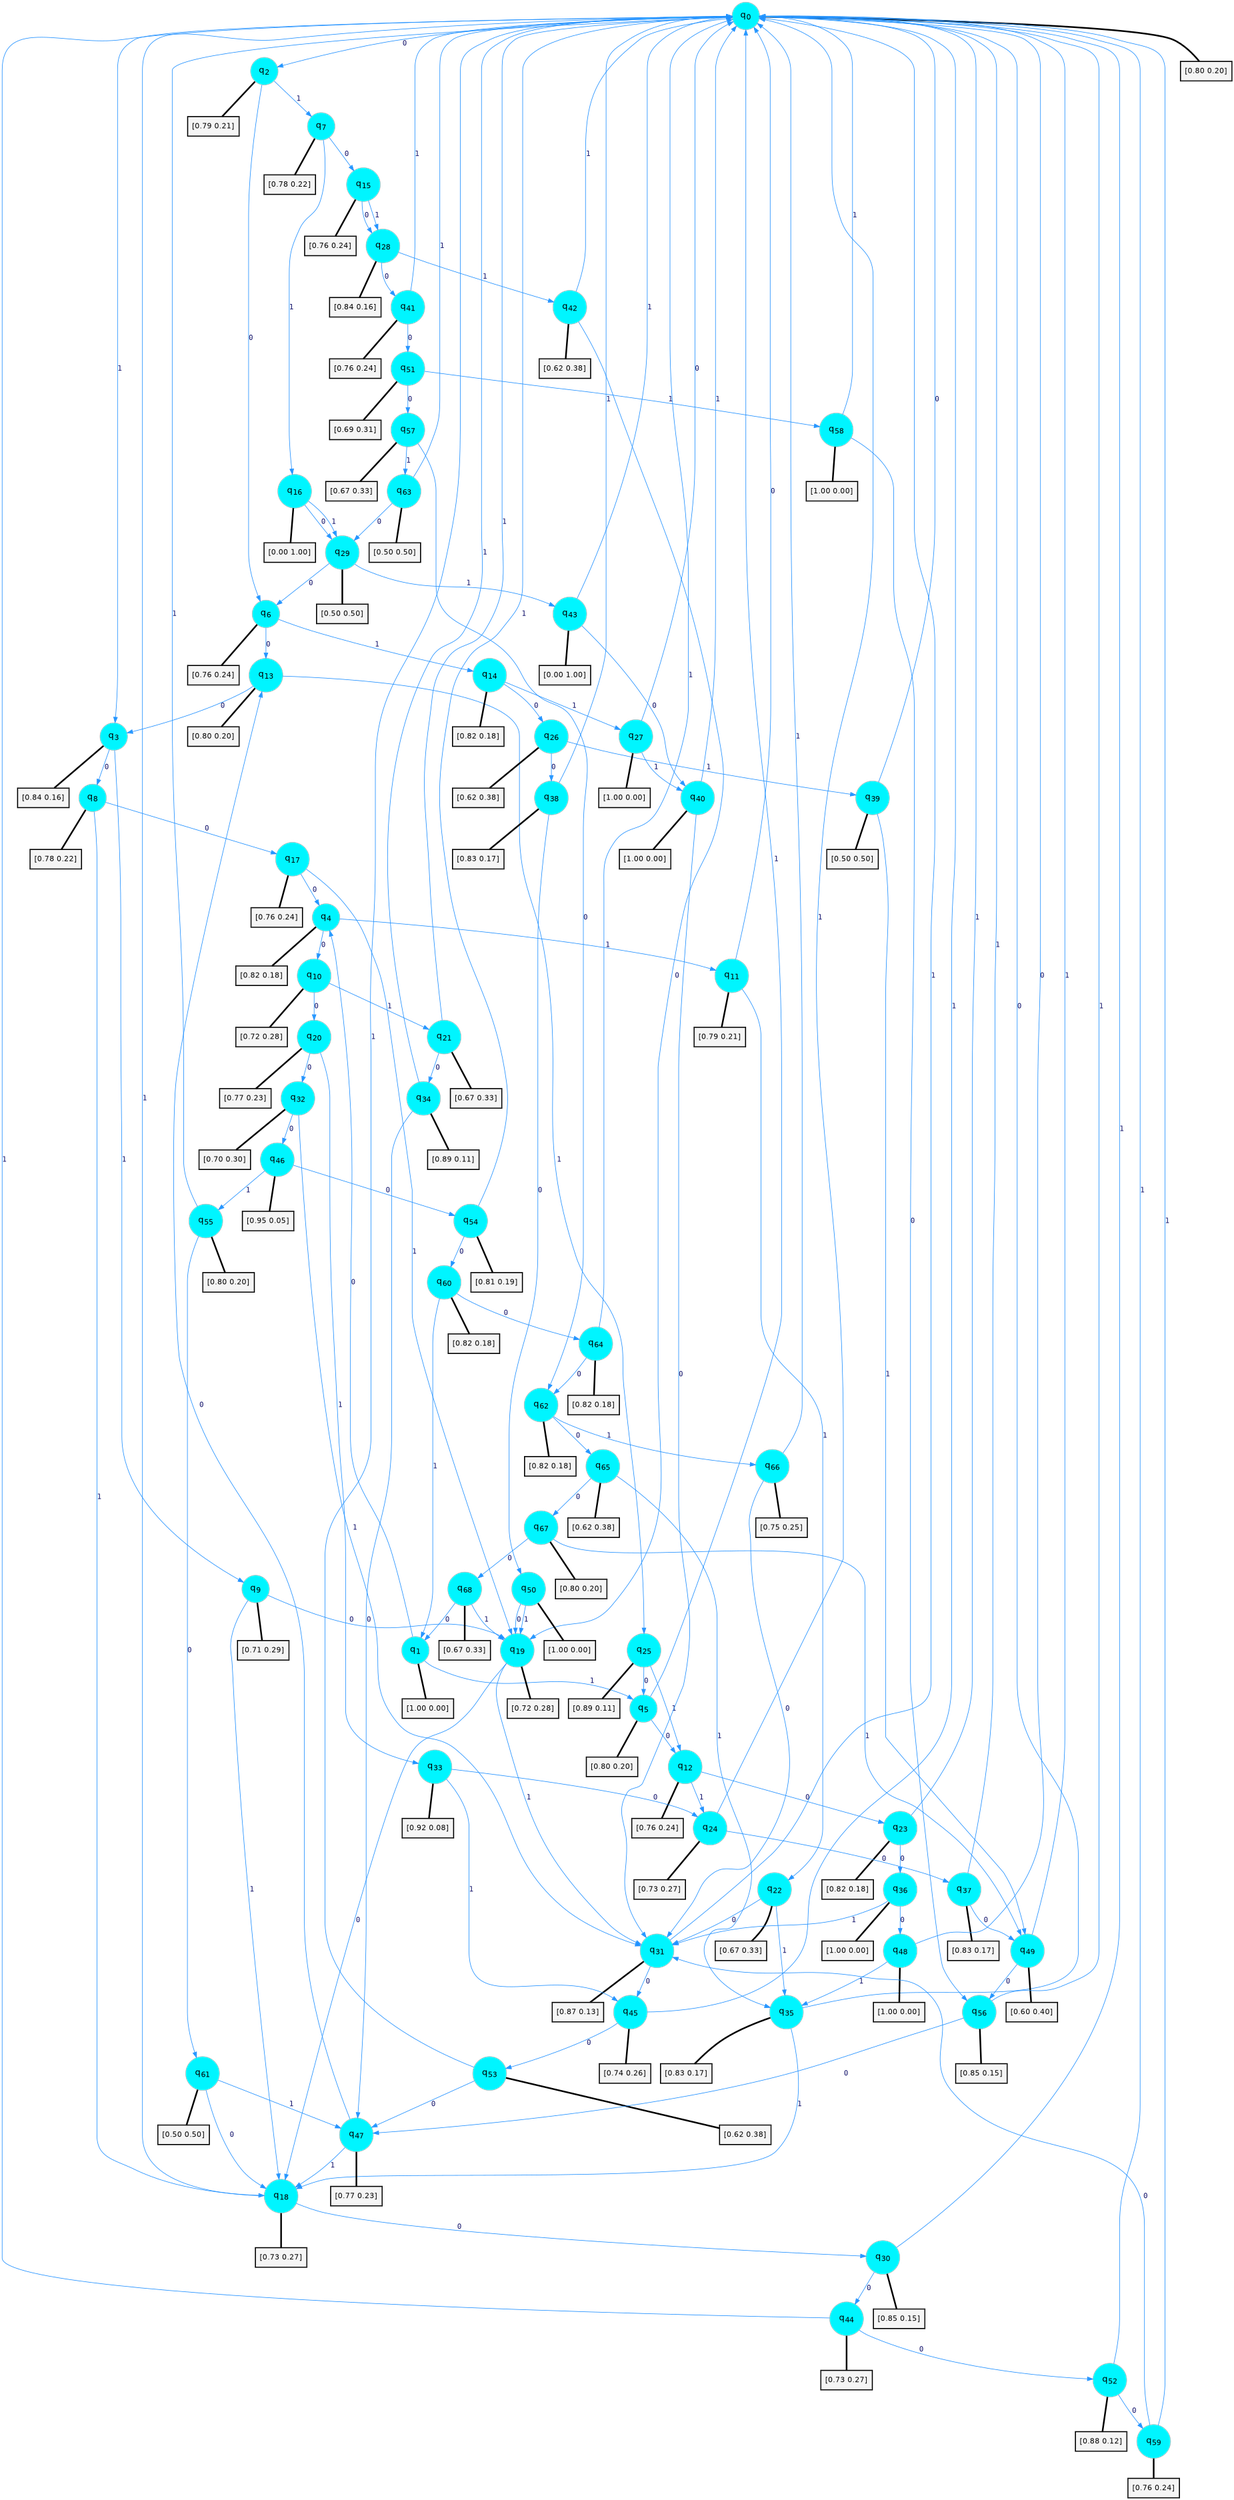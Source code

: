 digraph G {
graph [
bgcolor=transparent, dpi=300, rankdir=TD, size="40,25"];
node [
color=gray, fillcolor=turquoise1, fontcolor=black, fontname=Helvetica, fontsize=16, fontweight=bold, shape=circle, style=filled];
edge [
arrowsize=1, color=dodgerblue1, fontcolor=midnightblue, fontname=courier, fontweight=bold, penwidth=1, style=solid, weight=20];
0[label=<q<SUB>0</SUB>>];
1[label=<q<SUB>1</SUB>>];
2[label=<q<SUB>2</SUB>>];
3[label=<q<SUB>3</SUB>>];
4[label=<q<SUB>4</SUB>>];
5[label=<q<SUB>5</SUB>>];
6[label=<q<SUB>6</SUB>>];
7[label=<q<SUB>7</SUB>>];
8[label=<q<SUB>8</SUB>>];
9[label=<q<SUB>9</SUB>>];
10[label=<q<SUB>10</SUB>>];
11[label=<q<SUB>11</SUB>>];
12[label=<q<SUB>12</SUB>>];
13[label=<q<SUB>13</SUB>>];
14[label=<q<SUB>14</SUB>>];
15[label=<q<SUB>15</SUB>>];
16[label=<q<SUB>16</SUB>>];
17[label=<q<SUB>17</SUB>>];
18[label=<q<SUB>18</SUB>>];
19[label=<q<SUB>19</SUB>>];
20[label=<q<SUB>20</SUB>>];
21[label=<q<SUB>21</SUB>>];
22[label=<q<SUB>22</SUB>>];
23[label=<q<SUB>23</SUB>>];
24[label=<q<SUB>24</SUB>>];
25[label=<q<SUB>25</SUB>>];
26[label=<q<SUB>26</SUB>>];
27[label=<q<SUB>27</SUB>>];
28[label=<q<SUB>28</SUB>>];
29[label=<q<SUB>29</SUB>>];
30[label=<q<SUB>30</SUB>>];
31[label=<q<SUB>31</SUB>>];
32[label=<q<SUB>32</SUB>>];
33[label=<q<SUB>33</SUB>>];
34[label=<q<SUB>34</SUB>>];
35[label=<q<SUB>35</SUB>>];
36[label=<q<SUB>36</SUB>>];
37[label=<q<SUB>37</SUB>>];
38[label=<q<SUB>38</SUB>>];
39[label=<q<SUB>39</SUB>>];
40[label=<q<SUB>40</SUB>>];
41[label=<q<SUB>41</SUB>>];
42[label=<q<SUB>42</SUB>>];
43[label=<q<SUB>43</SUB>>];
44[label=<q<SUB>44</SUB>>];
45[label=<q<SUB>45</SUB>>];
46[label=<q<SUB>46</SUB>>];
47[label=<q<SUB>47</SUB>>];
48[label=<q<SUB>48</SUB>>];
49[label=<q<SUB>49</SUB>>];
50[label=<q<SUB>50</SUB>>];
51[label=<q<SUB>51</SUB>>];
52[label=<q<SUB>52</SUB>>];
53[label=<q<SUB>53</SUB>>];
54[label=<q<SUB>54</SUB>>];
55[label=<q<SUB>55</SUB>>];
56[label=<q<SUB>56</SUB>>];
57[label=<q<SUB>57</SUB>>];
58[label=<q<SUB>58</SUB>>];
59[label=<q<SUB>59</SUB>>];
60[label=<q<SUB>60</SUB>>];
61[label=<q<SUB>61</SUB>>];
62[label=<q<SUB>62</SUB>>];
63[label=<q<SUB>63</SUB>>];
64[label=<q<SUB>64</SUB>>];
65[label=<q<SUB>65</SUB>>];
66[label=<q<SUB>66</SUB>>];
67[label=<q<SUB>67</SUB>>];
68[label=<q<SUB>68</SUB>>];
69[label="[0.80 0.20]", shape=box,fontcolor=black, fontname=Helvetica, fontsize=14, penwidth=2, fillcolor=whitesmoke,color=black];
70[label="[1.00 0.00]", shape=box,fontcolor=black, fontname=Helvetica, fontsize=14, penwidth=2, fillcolor=whitesmoke,color=black];
71[label="[0.79 0.21]", shape=box,fontcolor=black, fontname=Helvetica, fontsize=14, penwidth=2, fillcolor=whitesmoke,color=black];
72[label="[0.84 0.16]", shape=box,fontcolor=black, fontname=Helvetica, fontsize=14, penwidth=2, fillcolor=whitesmoke,color=black];
73[label="[0.82 0.18]", shape=box,fontcolor=black, fontname=Helvetica, fontsize=14, penwidth=2, fillcolor=whitesmoke,color=black];
74[label="[0.80 0.20]", shape=box,fontcolor=black, fontname=Helvetica, fontsize=14, penwidth=2, fillcolor=whitesmoke,color=black];
75[label="[0.76 0.24]", shape=box,fontcolor=black, fontname=Helvetica, fontsize=14, penwidth=2, fillcolor=whitesmoke,color=black];
76[label="[0.78 0.22]", shape=box,fontcolor=black, fontname=Helvetica, fontsize=14, penwidth=2, fillcolor=whitesmoke,color=black];
77[label="[0.78 0.22]", shape=box,fontcolor=black, fontname=Helvetica, fontsize=14, penwidth=2, fillcolor=whitesmoke,color=black];
78[label="[0.71 0.29]", shape=box,fontcolor=black, fontname=Helvetica, fontsize=14, penwidth=2, fillcolor=whitesmoke,color=black];
79[label="[0.72 0.28]", shape=box,fontcolor=black, fontname=Helvetica, fontsize=14, penwidth=2, fillcolor=whitesmoke,color=black];
80[label="[0.79 0.21]", shape=box,fontcolor=black, fontname=Helvetica, fontsize=14, penwidth=2, fillcolor=whitesmoke,color=black];
81[label="[0.76 0.24]", shape=box,fontcolor=black, fontname=Helvetica, fontsize=14, penwidth=2, fillcolor=whitesmoke,color=black];
82[label="[0.80 0.20]", shape=box,fontcolor=black, fontname=Helvetica, fontsize=14, penwidth=2, fillcolor=whitesmoke,color=black];
83[label="[0.82 0.18]", shape=box,fontcolor=black, fontname=Helvetica, fontsize=14, penwidth=2, fillcolor=whitesmoke,color=black];
84[label="[0.76 0.24]", shape=box,fontcolor=black, fontname=Helvetica, fontsize=14, penwidth=2, fillcolor=whitesmoke,color=black];
85[label="[0.00 1.00]", shape=box,fontcolor=black, fontname=Helvetica, fontsize=14, penwidth=2, fillcolor=whitesmoke,color=black];
86[label="[0.76 0.24]", shape=box,fontcolor=black, fontname=Helvetica, fontsize=14, penwidth=2, fillcolor=whitesmoke,color=black];
87[label="[0.73 0.27]", shape=box,fontcolor=black, fontname=Helvetica, fontsize=14, penwidth=2, fillcolor=whitesmoke,color=black];
88[label="[0.72 0.28]", shape=box,fontcolor=black, fontname=Helvetica, fontsize=14, penwidth=2, fillcolor=whitesmoke,color=black];
89[label="[0.77 0.23]", shape=box,fontcolor=black, fontname=Helvetica, fontsize=14, penwidth=2, fillcolor=whitesmoke,color=black];
90[label="[0.67 0.33]", shape=box,fontcolor=black, fontname=Helvetica, fontsize=14, penwidth=2, fillcolor=whitesmoke,color=black];
91[label="[0.67 0.33]", shape=box,fontcolor=black, fontname=Helvetica, fontsize=14, penwidth=2, fillcolor=whitesmoke,color=black];
92[label="[0.82 0.18]", shape=box,fontcolor=black, fontname=Helvetica, fontsize=14, penwidth=2, fillcolor=whitesmoke,color=black];
93[label="[0.73 0.27]", shape=box,fontcolor=black, fontname=Helvetica, fontsize=14, penwidth=2, fillcolor=whitesmoke,color=black];
94[label="[0.89 0.11]", shape=box,fontcolor=black, fontname=Helvetica, fontsize=14, penwidth=2, fillcolor=whitesmoke,color=black];
95[label="[0.62 0.38]", shape=box,fontcolor=black, fontname=Helvetica, fontsize=14, penwidth=2, fillcolor=whitesmoke,color=black];
96[label="[1.00 0.00]", shape=box,fontcolor=black, fontname=Helvetica, fontsize=14, penwidth=2, fillcolor=whitesmoke,color=black];
97[label="[0.84 0.16]", shape=box,fontcolor=black, fontname=Helvetica, fontsize=14, penwidth=2, fillcolor=whitesmoke,color=black];
98[label="[0.50 0.50]", shape=box,fontcolor=black, fontname=Helvetica, fontsize=14, penwidth=2, fillcolor=whitesmoke,color=black];
99[label="[0.85 0.15]", shape=box,fontcolor=black, fontname=Helvetica, fontsize=14, penwidth=2, fillcolor=whitesmoke,color=black];
100[label="[0.87 0.13]", shape=box,fontcolor=black, fontname=Helvetica, fontsize=14, penwidth=2, fillcolor=whitesmoke,color=black];
101[label="[0.70 0.30]", shape=box,fontcolor=black, fontname=Helvetica, fontsize=14, penwidth=2, fillcolor=whitesmoke,color=black];
102[label="[0.92 0.08]", shape=box,fontcolor=black, fontname=Helvetica, fontsize=14, penwidth=2, fillcolor=whitesmoke,color=black];
103[label="[0.89 0.11]", shape=box,fontcolor=black, fontname=Helvetica, fontsize=14, penwidth=2, fillcolor=whitesmoke,color=black];
104[label="[0.83 0.17]", shape=box,fontcolor=black, fontname=Helvetica, fontsize=14, penwidth=2, fillcolor=whitesmoke,color=black];
105[label="[1.00 0.00]", shape=box,fontcolor=black, fontname=Helvetica, fontsize=14, penwidth=2, fillcolor=whitesmoke,color=black];
106[label="[0.83 0.17]", shape=box,fontcolor=black, fontname=Helvetica, fontsize=14, penwidth=2, fillcolor=whitesmoke,color=black];
107[label="[0.83 0.17]", shape=box,fontcolor=black, fontname=Helvetica, fontsize=14, penwidth=2, fillcolor=whitesmoke,color=black];
108[label="[0.50 0.50]", shape=box,fontcolor=black, fontname=Helvetica, fontsize=14, penwidth=2, fillcolor=whitesmoke,color=black];
109[label="[1.00 0.00]", shape=box,fontcolor=black, fontname=Helvetica, fontsize=14, penwidth=2, fillcolor=whitesmoke,color=black];
110[label="[0.76 0.24]", shape=box,fontcolor=black, fontname=Helvetica, fontsize=14, penwidth=2, fillcolor=whitesmoke,color=black];
111[label="[0.62 0.38]", shape=box,fontcolor=black, fontname=Helvetica, fontsize=14, penwidth=2, fillcolor=whitesmoke,color=black];
112[label="[0.00 1.00]", shape=box,fontcolor=black, fontname=Helvetica, fontsize=14, penwidth=2, fillcolor=whitesmoke,color=black];
113[label="[0.73 0.27]", shape=box,fontcolor=black, fontname=Helvetica, fontsize=14, penwidth=2, fillcolor=whitesmoke,color=black];
114[label="[0.74 0.26]", shape=box,fontcolor=black, fontname=Helvetica, fontsize=14, penwidth=2, fillcolor=whitesmoke,color=black];
115[label="[0.95 0.05]", shape=box,fontcolor=black, fontname=Helvetica, fontsize=14, penwidth=2, fillcolor=whitesmoke,color=black];
116[label="[0.77 0.23]", shape=box,fontcolor=black, fontname=Helvetica, fontsize=14, penwidth=2, fillcolor=whitesmoke,color=black];
117[label="[1.00 0.00]", shape=box,fontcolor=black, fontname=Helvetica, fontsize=14, penwidth=2, fillcolor=whitesmoke,color=black];
118[label="[0.60 0.40]", shape=box,fontcolor=black, fontname=Helvetica, fontsize=14, penwidth=2, fillcolor=whitesmoke,color=black];
119[label="[1.00 0.00]", shape=box,fontcolor=black, fontname=Helvetica, fontsize=14, penwidth=2, fillcolor=whitesmoke,color=black];
120[label="[0.69 0.31]", shape=box,fontcolor=black, fontname=Helvetica, fontsize=14, penwidth=2, fillcolor=whitesmoke,color=black];
121[label="[0.88 0.12]", shape=box,fontcolor=black, fontname=Helvetica, fontsize=14, penwidth=2, fillcolor=whitesmoke,color=black];
122[label="[0.62 0.38]", shape=box,fontcolor=black, fontname=Helvetica, fontsize=14, penwidth=2, fillcolor=whitesmoke,color=black];
123[label="[0.81 0.19]", shape=box,fontcolor=black, fontname=Helvetica, fontsize=14, penwidth=2, fillcolor=whitesmoke,color=black];
124[label="[0.80 0.20]", shape=box,fontcolor=black, fontname=Helvetica, fontsize=14, penwidth=2, fillcolor=whitesmoke,color=black];
125[label="[0.85 0.15]", shape=box,fontcolor=black, fontname=Helvetica, fontsize=14, penwidth=2, fillcolor=whitesmoke,color=black];
126[label="[0.67 0.33]", shape=box,fontcolor=black, fontname=Helvetica, fontsize=14, penwidth=2, fillcolor=whitesmoke,color=black];
127[label="[1.00 0.00]", shape=box,fontcolor=black, fontname=Helvetica, fontsize=14, penwidth=2, fillcolor=whitesmoke,color=black];
128[label="[0.76 0.24]", shape=box,fontcolor=black, fontname=Helvetica, fontsize=14, penwidth=2, fillcolor=whitesmoke,color=black];
129[label="[0.82 0.18]", shape=box,fontcolor=black, fontname=Helvetica, fontsize=14, penwidth=2, fillcolor=whitesmoke,color=black];
130[label="[0.50 0.50]", shape=box,fontcolor=black, fontname=Helvetica, fontsize=14, penwidth=2, fillcolor=whitesmoke,color=black];
131[label="[0.82 0.18]", shape=box,fontcolor=black, fontname=Helvetica, fontsize=14, penwidth=2, fillcolor=whitesmoke,color=black];
132[label="[0.50 0.50]", shape=box,fontcolor=black, fontname=Helvetica, fontsize=14, penwidth=2, fillcolor=whitesmoke,color=black];
133[label="[0.82 0.18]", shape=box,fontcolor=black, fontname=Helvetica, fontsize=14, penwidth=2, fillcolor=whitesmoke,color=black];
134[label="[0.62 0.38]", shape=box,fontcolor=black, fontname=Helvetica, fontsize=14, penwidth=2, fillcolor=whitesmoke,color=black];
135[label="[0.75 0.25]", shape=box,fontcolor=black, fontname=Helvetica, fontsize=14, penwidth=2, fillcolor=whitesmoke,color=black];
136[label="[0.80 0.20]", shape=box,fontcolor=black, fontname=Helvetica, fontsize=14, penwidth=2, fillcolor=whitesmoke,color=black];
137[label="[0.67 0.33]", shape=box,fontcolor=black, fontname=Helvetica, fontsize=14, penwidth=2, fillcolor=whitesmoke,color=black];
0->2 [label=0];
0->3 [label=1];
0->69 [arrowhead=none, penwidth=3,color=black];
1->4 [label=0];
1->5 [label=1];
1->70 [arrowhead=none, penwidth=3,color=black];
2->6 [label=0];
2->7 [label=1];
2->71 [arrowhead=none, penwidth=3,color=black];
3->8 [label=0];
3->9 [label=1];
3->72 [arrowhead=none, penwidth=3,color=black];
4->10 [label=0];
4->11 [label=1];
4->73 [arrowhead=none, penwidth=3,color=black];
5->12 [label=0];
5->0 [label=1];
5->74 [arrowhead=none, penwidth=3,color=black];
6->13 [label=0];
6->14 [label=1];
6->75 [arrowhead=none, penwidth=3,color=black];
7->15 [label=0];
7->16 [label=1];
7->76 [arrowhead=none, penwidth=3,color=black];
8->17 [label=0];
8->18 [label=1];
8->77 [arrowhead=none, penwidth=3,color=black];
9->19 [label=0];
9->18 [label=1];
9->78 [arrowhead=none, penwidth=3,color=black];
10->20 [label=0];
10->21 [label=1];
10->79 [arrowhead=none, penwidth=3,color=black];
11->0 [label=0];
11->22 [label=1];
11->80 [arrowhead=none, penwidth=3,color=black];
12->23 [label=0];
12->24 [label=1];
12->81 [arrowhead=none, penwidth=3,color=black];
13->3 [label=0];
13->25 [label=1];
13->82 [arrowhead=none, penwidth=3,color=black];
14->26 [label=0];
14->27 [label=1];
14->83 [arrowhead=none, penwidth=3,color=black];
15->28 [label=0];
15->28 [label=1];
15->84 [arrowhead=none, penwidth=3,color=black];
16->29 [label=0];
16->29 [label=1];
16->85 [arrowhead=none, penwidth=3,color=black];
17->4 [label=0];
17->19 [label=1];
17->86 [arrowhead=none, penwidth=3,color=black];
18->30 [label=0];
18->0 [label=1];
18->87 [arrowhead=none, penwidth=3,color=black];
19->18 [label=0];
19->31 [label=1];
19->88 [arrowhead=none, penwidth=3,color=black];
20->32 [label=0];
20->33 [label=1];
20->89 [arrowhead=none, penwidth=3,color=black];
21->34 [label=0];
21->0 [label=1];
21->90 [arrowhead=none, penwidth=3,color=black];
22->31 [label=0];
22->35 [label=1];
22->91 [arrowhead=none, penwidth=3,color=black];
23->36 [label=0];
23->0 [label=1];
23->92 [arrowhead=none, penwidth=3,color=black];
24->37 [label=0];
24->0 [label=1];
24->93 [arrowhead=none, penwidth=3,color=black];
25->5 [label=0];
25->12 [label=1];
25->94 [arrowhead=none, penwidth=3,color=black];
26->38 [label=0];
26->39 [label=1];
26->95 [arrowhead=none, penwidth=3,color=black];
27->0 [label=0];
27->40 [label=1];
27->96 [arrowhead=none, penwidth=3,color=black];
28->41 [label=0];
28->42 [label=1];
28->97 [arrowhead=none, penwidth=3,color=black];
29->6 [label=0];
29->43 [label=1];
29->98 [arrowhead=none, penwidth=3,color=black];
30->44 [label=0];
30->0 [label=1];
30->99 [arrowhead=none, penwidth=3,color=black];
31->45 [label=0];
31->0 [label=1];
31->100 [arrowhead=none, penwidth=3,color=black];
32->46 [label=0];
32->31 [label=1];
32->101 [arrowhead=none, penwidth=3,color=black];
33->24 [label=0];
33->45 [label=1];
33->102 [arrowhead=none, penwidth=3,color=black];
34->47 [label=0];
34->0 [label=1];
34->103 [arrowhead=none, penwidth=3,color=black];
35->0 [label=0];
35->18 [label=1];
35->104 [arrowhead=none, penwidth=3,color=black];
36->48 [label=0];
36->31 [label=1];
36->105 [arrowhead=none, penwidth=3,color=black];
37->49 [label=0];
37->0 [label=1];
37->106 [arrowhead=none, penwidth=3,color=black];
38->50 [label=0];
38->0 [label=1];
38->107 [arrowhead=none, penwidth=3,color=black];
39->0 [label=0];
39->49 [label=1];
39->108 [arrowhead=none, penwidth=3,color=black];
40->31 [label=0];
40->0 [label=1];
40->109 [arrowhead=none, penwidth=3,color=black];
41->51 [label=0];
41->0 [label=1];
41->110 [arrowhead=none, penwidth=3,color=black];
42->19 [label=0];
42->0 [label=1];
42->111 [arrowhead=none, penwidth=3,color=black];
43->40 [label=0];
43->0 [label=1];
43->112 [arrowhead=none, penwidth=3,color=black];
44->52 [label=0];
44->0 [label=1];
44->113 [arrowhead=none, penwidth=3,color=black];
45->53 [label=0];
45->0 [label=1];
45->114 [arrowhead=none, penwidth=3,color=black];
46->54 [label=0];
46->55 [label=1];
46->115 [arrowhead=none, penwidth=3,color=black];
47->13 [label=0];
47->18 [label=1];
47->116 [arrowhead=none, penwidth=3,color=black];
48->0 [label=0];
48->35 [label=1];
48->117 [arrowhead=none, penwidth=3,color=black];
49->56 [label=0];
49->0 [label=1];
49->118 [arrowhead=none, penwidth=3,color=black];
50->19 [label=0];
50->19 [label=1];
50->119 [arrowhead=none, penwidth=3,color=black];
51->57 [label=0];
51->58 [label=1];
51->120 [arrowhead=none, penwidth=3,color=black];
52->59 [label=0];
52->0 [label=1];
52->121 [arrowhead=none, penwidth=3,color=black];
53->47 [label=0];
53->0 [label=1];
53->122 [arrowhead=none, penwidth=3,color=black];
54->60 [label=0];
54->0 [label=1];
54->123 [arrowhead=none, penwidth=3,color=black];
55->61 [label=0];
55->0 [label=1];
55->124 [arrowhead=none, penwidth=3,color=black];
56->47 [label=0];
56->0 [label=1];
56->125 [arrowhead=none, penwidth=3,color=black];
57->62 [label=0];
57->63 [label=1];
57->126 [arrowhead=none, penwidth=3,color=black];
58->56 [label=0];
58->0 [label=1];
58->127 [arrowhead=none, penwidth=3,color=black];
59->31 [label=0];
59->0 [label=1];
59->128 [arrowhead=none, penwidth=3,color=black];
60->64 [label=0];
60->1 [label=1];
60->129 [arrowhead=none, penwidth=3,color=black];
61->18 [label=0];
61->47 [label=1];
61->130 [arrowhead=none, penwidth=3,color=black];
62->65 [label=0];
62->66 [label=1];
62->131 [arrowhead=none, penwidth=3,color=black];
63->29 [label=0];
63->0 [label=1];
63->132 [arrowhead=none, penwidth=3,color=black];
64->62 [label=0];
64->0 [label=1];
64->133 [arrowhead=none, penwidth=3,color=black];
65->67 [label=0];
65->35 [label=1];
65->134 [arrowhead=none, penwidth=3,color=black];
66->31 [label=0];
66->0 [label=1];
66->135 [arrowhead=none, penwidth=3,color=black];
67->68 [label=0];
67->49 [label=1];
67->136 [arrowhead=none, penwidth=3,color=black];
68->1 [label=0];
68->19 [label=1];
68->137 [arrowhead=none, penwidth=3,color=black];
}
